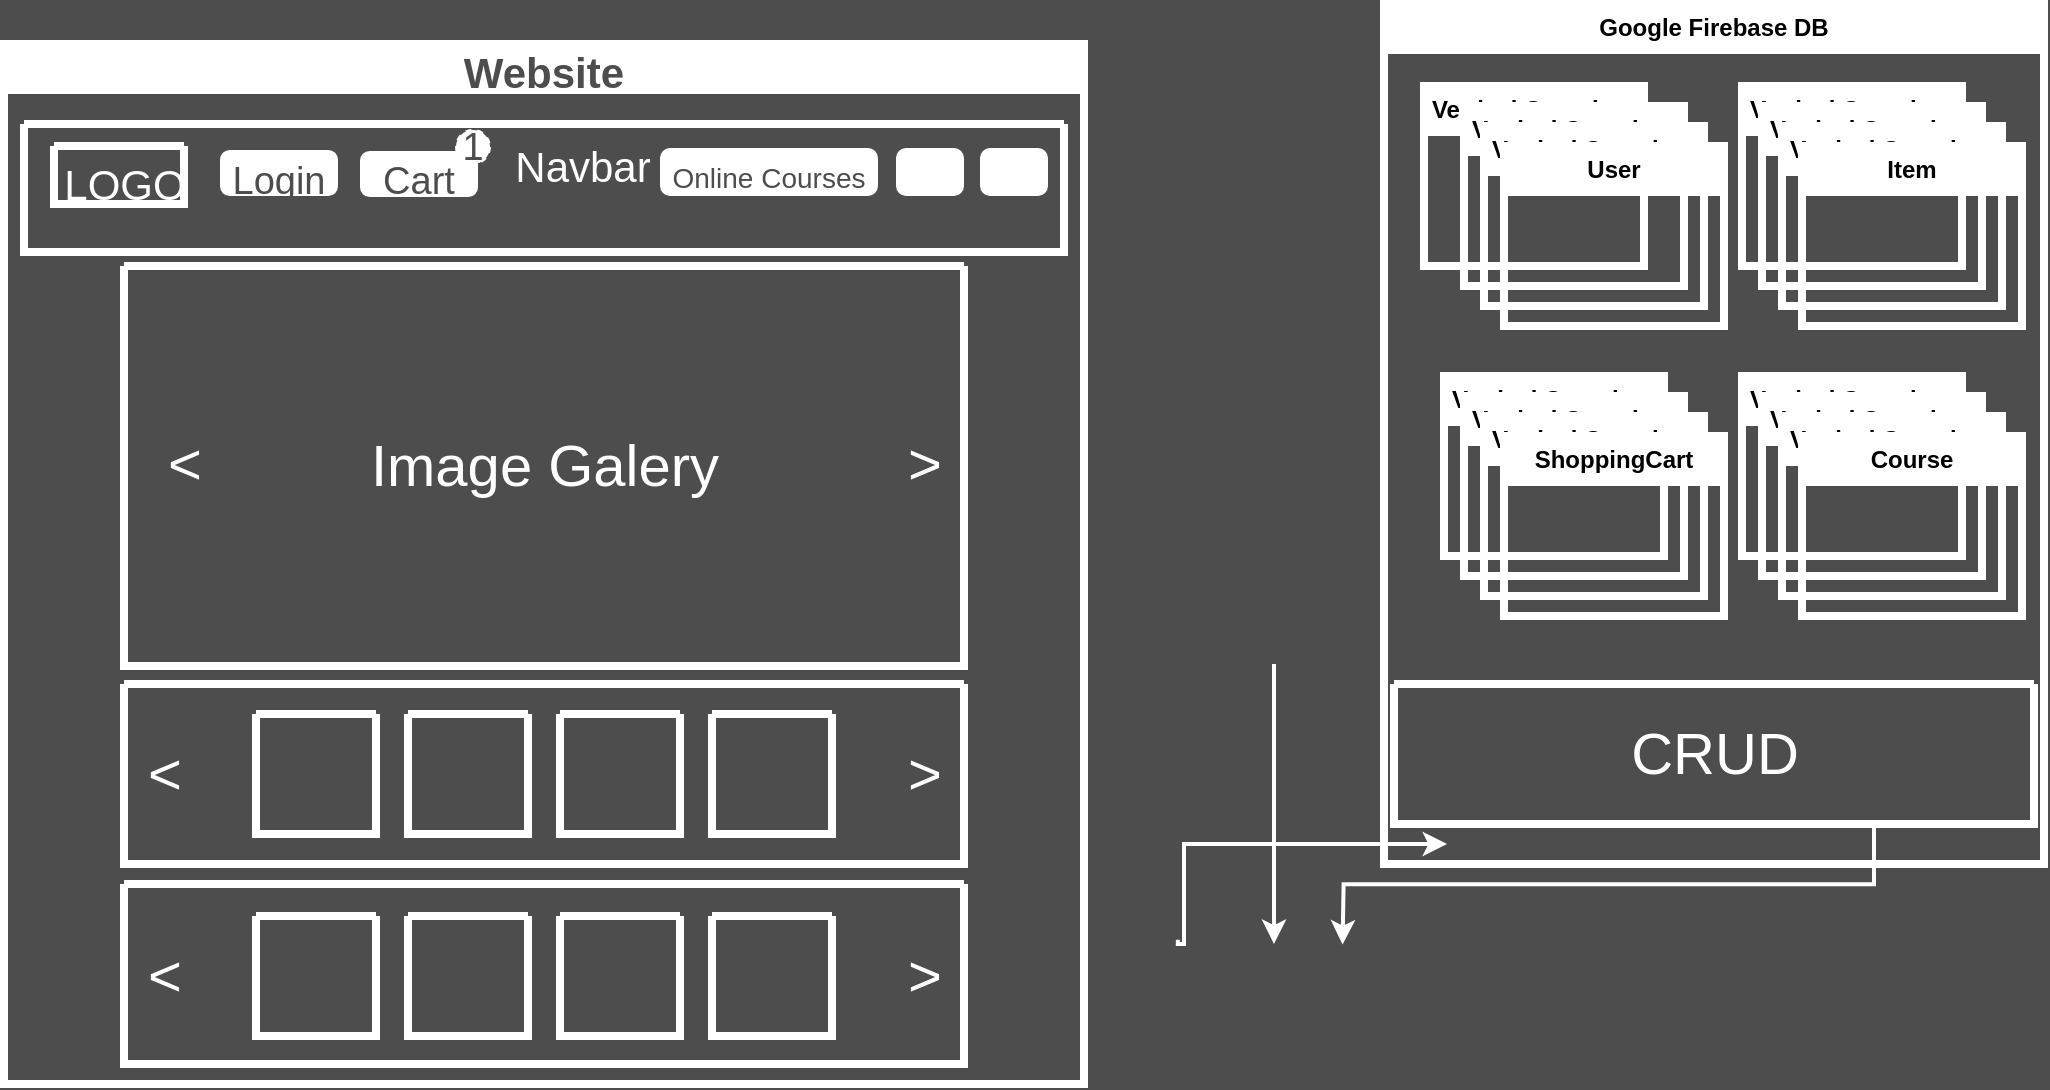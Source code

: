 <mxfile version="20.8.20" type="github">
  <diagram name="‫עמוד-1‬" id="qi8N1jVwXG6zuJL_99tc">
    <mxGraphModel dx="1972" dy="658" grid="1" gridSize="10" guides="1" tooltips="1" connect="1" arrows="1" fold="1" page="1" pageScale="1" pageWidth="850" pageHeight="1100" background="#4D4D4D" math="0" shadow="0">
      <root>
        <mxCell id="0" />
        <mxCell id="1" parent="0" />
        <mxCell id="ImCbX07-H54w_GsQOJgO-1" value="Google Firebase DB" style="swimlane;whiteSpace=wrap;html=1;strokeColor=#FFFFFF;strokeWidth=4;" vertex="1" parent="1">
          <mxGeometry x="510" y="20" width="330" height="430" as="geometry" />
        </mxCell>
        <mxCell id="ImCbX07-H54w_GsQOJgO-2" value="Vertical Container" style="swimlane;whiteSpace=wrap;html=1;strokeColor=#FFFFFF;strokeWidth=4;" vertex="1" parent="ImCbX07-H54w_GsQOJgO-1">
          <mxGeometry x="20" y="41" width="110" height="90" as="geometry" />
        </mxCell>
        <mxCell id="ImCbX07-H54w_GsQOJgO-3" value="Vertical Container" style="swimlane;whiteSpace=wrap;html=1;strokeColor=#FFFFFF;strokeWidth=4;" vertex="1" parent="1">
          <mxGeometry x="550" y="71" width="110" height="90" as="geometry" />
        </mxCell>
        <mxCell id="ImCbX07-H54w_GsQOJgO-4" value="Vertical Container" style="swimlane;whiteSpace=wrap;html=1;strokeColor=#FFFFFF;strokeWidth=4;" vertex="1" parent="1">
          <mxGeometry x="560" y="81" width="110" height="90" as="geometry" />
        </mxCell>
        <mxCell id="ImCbX07-H54w_GsQOJgO-5" value="User" style="swimlane;whiteSpace=wrap;html=1;strokeColor=#FFFFFF;strokeWidth=4;" vertex="1" parent="1">
          <mxGeometry x="570" y="91" width="110" height="90" as="geometry" />
        </mxCell>
        <mxCell id="ImCbX07-H54w_GsQOJgO-26" value="Vertical Container" style="swimlane;whiteSpace=wrap;html=1;strokeColor=#FFFFFF;strokeWidth=4;" vertex="1" parent="1">
          <mxGeometry x="689" y="61" width="110" height="90" as="geometry" />
        </mxCell>
        <mxCell id="ImCbX07-H54w_GsQOJgO-27" value="Vertical Container" style="swimlane;whiteSpace=wrap;html=1;strokeColor=#FFFFFF;strokeWidth=4;" vertex="1" parent="1">
          <mxGeometry x="699" y="71" width="110" height="90" as="geometry" />
        </mxCell>
        <mxCell id="ImCbX07-H54w_GsQOJgO-28" value="Vertical Container" style="swimlane;whiteSpace=wrap;html=1;strokeColor=#FFFFFF;strokeWidth=4;" vertex="1" parent="1">
          <mxGeometry x="709" y="81" width="110" height="90" as="geometry" />
        </mxCell>
        <mxCell id="ImCbX07-H54w_GsQOJgO-29" value="Item" style="swimlane;whiteSpace=wrap;html=1;strokeColor=#FFFFFF;strokeWidth=4;" vertex="1" parent="1">
          <mxGeometry x="719" y="91" width="110" height="90" as="geometry" />
        </mxCell>
        <mxCell id="ImCbX07-H54w_GsQOJgO-30" value="Vertical Container" style="swimlane;whiteSpace=wrap;html=1;strokeColor=#FFFFFF;strokeWidth=4;" vertex="1" parent="1">
          <mxGeometry x="540" y="206" width="110" height="90" as="geometry" />
        </mxCell>
        <mxCell id="ImCbX07-H54w_GsQOJgO-31" value="Vertical Container" style="swimlane;whiteSpace=wrap;html=1;strokeColor=#FFFFFF;strokeWidth=4;" vertex="1" parent="1">
          <mxGeometry x="550" y="216" width="110" height="90" as="geometry" />
        </mxCell>
        <mxCell id="ImCbX07-H54w_GsQOJgO-32" value="Vertical Container" style="swimlane;whiteSpace=wrap;html=1;strokeColor=#FFFFFF;strokeWidth=4;" vertex="1" parent="1">
          <mxGeometry x="560" y="226" width="110" height="90" as="geometry" />
        </mxCell>
        <mxCell id="ImCbX07-H54w_GsQOJgO-33" value="ShoppingCart" style="swimlane;whiteSpace=wrap;html=1;strokeColor=#FFFFFF;strokeWidth=4;" vertex="1" parent="1">
          <mxGeometry x="570" y="236" width="110" height="90" as="geometry" />
        </mxCell>
        <mxCell id="ImCbX07-H54w_GsQOJgO-34" value="Vertical Container" style="swimlane;whiteSpace=wrap;html=1;strokeColor=#FFFFFF;strokeWidth=4;" vertex="1" parent="1">
          <mxGeometry x="689" y="206" width="110" height="90" as="geometry" />
        </mxCell>
        <mxCell id="ImCbX07-H54w_GsQOJgO-35" value="Vertical Container" style="swimlane;whiteSpace=wrap;html=1;strokeColor=#FFFFFF;strokeWidth=4;" vertex="1" parent="1">
          <mxGeometry x="699" y="216" width="110" height="90" as="geometry" />
        </mxCell>
        <mxCell id="ImCbX07-H54w_GsQOJgO-36" value="Vertical Container" style="swimlane;whiteSpace=wrap;html=1;strokeColor=#FFFFFF;strokeWidth=4;" vertex="1" parent="1">
          <mxGeometry x="709" y="226" width="110" height="90" as="geometry" />
        </mxCell>
        <mxCell id="ImCbX07-H54w_GsQOJgO-37" value="Course" style="swimlane;whiteSpace=wrap;html=1;strokeColor=#FFFFFF;strokeWidth=4;" vertex="1" parent="1">
          <mxGeometry x="719" y="236" width="110" height="90" as="geometry" />
        </mxCell>
        <mxCell id="ImCbX07-H54w_GsQOJgO-125" style="edgeStyle=orthogonalEdgeStyle;rounded=0;orthogonalLoop=1;jettySize=auto;html=1;exitX=0.75;exitY=1;exitDx=0;exitDy=0;entryX=0.627;entryY=0.002;entryDx=0;entryDy=0;entryPerimeter=0;fontSize=14;fontColor=#4D4D4D;strokeColor=#FFFFFF;strokeWidth=2;" edge="1" parent="1" source="ImCbX07-H54w_GsQOJgO-39">
          <mxGeometry relative="1" as="geometry">
            <mxPoint x="489.29" y="490.28" as="targetPoint" />
          </mxGeometry>
        </mxCell>
        <mxCell id="ImCbX07-H54w_GsQOJgO-127" style="edgeStyle=orthogonalEdgeStyle;rounded=0;orthogonalLoop=1;jettySize=auto;html=1;entryX=0.5;entryY=0;entryDx=0;entryDy=0;strokeColor=#FFFFFF;strokeWidth=2;fontSize=14;fontColor=#4D4D4D;" edge="1" parent="1">
          <mxGeometry relative="1" as="geometry">
            <mxPoint x="455" y="360" as="sourcePoint" />
            <mxPoint x="455" y="490" as="targetPoint" />
            <Array as="points">
              <mxPoint x="455" y="350" />
            </Array>
          </mxGeometry>
        </mxCell>
        <mxCell id="ImCbX07-H54w_GsQOJgO-39" value="" style="swimlane;startSize=0;strokeColor=#FFFFFF;strokeWidth=4;" vertex="1" parent="1">
          <mxGeometry x="515" y="360" width="320" height="70" as="geometry" />
        </mxCell>
        <mxCell id="ImCbX07-H54w_GsQOJgO-40" value="&lt;font style=&quot;font-size: 29px;&quot; color=&quot;#ffffff&quot;&gt;CRUD&lt;/font&gt;" style="text;html=1;align=center;verticalAlign=middle;resizable=0;points=[];autosize=1;strokeColor=none;fillColor=none;" vertex="1" parent="ImCbX07-H54w_GsQOJgO-39">
          <mxGeometry x="105" y="10" width="110" height="50" as="geometry" />
        </mxCell>
        <mxCell id="ImCbX07-H54w_GsQOJgO-41" value="&lt;font color=&quot;#4d4d4d&quot; style=&quot;font-size: 21px;&quot;&gt;Website&lt;/font&gt;" style="swimlane;whiteSpace=wrap;html=1;strokeColor=#FFFFFF;strokeWidth=4;fontSize=29;fontColor=#FFFFFF;" vertex="1" parent="1">
          <mxGeometry x="-180" y="40" width="540" height="520" as="geometry" />
        </mxCell>
        <mxCell id="ImCbX07-H54w_GsQOJgO-94" value="" style="swimlane;startSize=0;strokeColor=#FFFFFF;strokeWidth=4;fontSize=21;fontColor=#4D4D4D;" vertex="1" parent="ImCbX07-H54w_GsQOJgO-41">
          <mxGeometry x="10" y="40" width="520" height="64" as="geometry" />
        </mxCell>
        <mxCell id="ImCbX07-H54w_GsQOJgO-95" value="&lt;font color=&quot;#ffffff&quot;&gt;Navbar&lt;/font&gt;" style="text;html=1;align=center;verticalAlign=middle;resizable=0;points=[];autosize=1;strokeColor=none;fillColor=none;fontSize=21;fontColor=#4D4D4D;" vertex="1" parent="ImCbX07-H54w_GsQOJgO-94">
          <mxGeometry x="234" y="1" width="90" height="40" as="geometry" />
        </mxCell>
        <mxCell id="ImCbX07-H54w_GsQOJgO-96" value="" style="swimlane;startSize=0;strokeColor=#FFFFFF;strokeWidth=4;fontSize=21;fontColor=#FFFFFF;" vertex="1" parent="ImCbX07-H54w_GsQOJgO-94">
          <mxGeometry x="15" y="11" width="65" height="29" as="geometry" />
        </mxCell>
        <mxCell id="ImCbX07-H54w_GsQOJgO-98" value="" style="rounded=1;whiteSpace=wrap;html=1;strokeColor=#FFFFFF;strokeWidth=4;fontSize=21;fontColor=#FFFFFF;" vertex="1" parent="ImCbX07-H54w_GsQOJgO-94">
          <mxGeometry x="480" y="14" width="30" height="20" as="geometry" />
        </mxCell>
        <mxCell id="ImCbX07-H54w_GsQOJgO-107" value="&lt;font style=&quot;font-size: 19px;&quot; color=&quot;#4d4d4d&quot;&gt;Login&lt;/font&gt;" style="rounded=1;whiteSpace=wrap;html=1;strokeColor=#FFFFFF;strokeWidth=4;fontSize=29;fontColor=#FFFFFF;" vertex="1" parent="ImCbX07-H54w_GsQOJgO-94">
          <mxGeometry x="100" y="15" width="55" height="19" as="geometry" />
        </mxCell>
        <mxCell id="ImCbX07-H54w_GsQOJgO-108" value="&lt;font style=&quot;font-size: 19px;&quot; color=&quot;#4d4d4d&quot;&gt;Cart&lt;/font&gt;" style="rounded=1;whiteSpace=wrap;html=1;strokeColor=#FFFFFF;strokeWidth=4;fontSize=29;fontColor=#FFFFFF;" vertex="1" parent="ImCbX07-H54w_GsQOJgO-94">
          <mxGeometry x="170" y="15.5" width="55" height="19" as="geometry" />
        </mxCell>
        <mxCell id="ImCbX07-H54w_GsQOJgO-109" value="1" style="ellipse;whiteSpace=wrap;html=1;aspect=fixed;strokeColor=#FFFFFF;strokeWidth=1;fontSize=19;fontColor=#4D4D4D;dashed=1;" vertex="1" parent="ImCbX07-H54w_GsQOJgO-94">
          <mxGeometry x="216" y="3" width="17" height="17" as="geometry" />
        </mxCell>
        <mxCell id="ImCbX07-H54w_GsQOJgO-102" value="" style="swimlane;startSize=0;strokeColor=#FFFFFF;strokeWidth=4;fontSize=21;fontColor=#FFFFFF;" vertex="1" parent="ImCbX07-H54w_GsQOJgO-41">
          <mxGeometry x="60" y="111" width="420" height="200" as="geometry" />
        </mxCell>
        <mxCell id="ImCbX07-H54w_GsQOJgO-103" value="&lt;font style=&quot;font-size: 29px;&quot;&gt;Image Galery&lt;/font&gt;" style="text;html=1;align=center;verticalAlign=middle;resizable=0;points=[];autosize=1;strokeColor=none;fillColor=none;fontSize=21;fontColor=#FFFFFF;" vertex="1" parent="ImCbX07-H54w_GsQOJgO-102">
          <mxGeometry x="110" y="75" width="200" height="50" as="geometry" />
        </mxCell>
        <mxCell id="ImCbX07-H54w_GsQOJgO-110" value="" style="swimlane;startSize=0;strokeColor=#FFFFFF;strokeWidth=4;fontSize=14;fontColor=#4D4D4D;" vertex="1" parent="ImCbX07-H54w_GsQOJgO-41">
          <mxGeometry x="60" y="320" width="420" height="90" as="geometry" />
        </mxCell>
        <mxCell id="ImCbX07-H54w_GsQOJgO-112" value="" style="swimlane;startSize=0;strokeColor=#FFFFFF;strokeWidth=4;fontSize=14;fontColor=#4D4D4D;" vertex="1" parent="ImCbX07-H54w_GsQOJgO-110">
          <mxGeometry x="66" y="15" width="60" height="60" as="geometry" />
        </mxCell>
        <mxCell id="ImCbX07-H54w_GsQOJgO-121" value="&amp;lt;" style="text;html=1;align=center;verticalAlign=middle;resizable=0;points=[];autosize=1;strokeColor=none;fillColor=none;fontSize=29;fontColor=#FFFFFF;" vertex="1" parent="ImCbX07-H54w_GsQOJgO-110">
          <mxGeometry y="20" width="40" height="50" as="geometry" />
        </mxCell>
        <mxCell id="ImCbX07-H54w_GsQOJgO-122" value="&amp;gt;" style="text;html=1;align=center;verticalAlign=middle;resizable=0;points=[];autosize=1;strokeColor=none;fillColor=none;fontSize=29;fontColor=#FFFFFF;" vertex="1" parent="ImCbX07-H54w_GsQOJgO-110">
          <mxGeometry x="380" y="20" width="40" height="50" as="geometry" />
        </mxCell>
        <mxCell id="ImCbX07-H54w_GsQOJgO-111" value="" style="swimlane;startSize=0;strokeColor=#FFFFFF;strokeWidth=4;fontSize=14;fontColor=#4D4D4D;" vertex="1" parent="ImCbX07-H54w_GsQOJgO-41">
          <mxGeometry x="60" y="420" width="420" height="90" as="geometry" />
        </mxCell>
        <mxCell id="ImCbX07-H54w_GsQOJgO-120" value="&amp;lt;" style="text;html=1;align=center;verticalAlign=middle;resizable=0;points=[];autosize=1;strokeColor=none;fillColor=none;fontSize=29;fontColor=#FFFFFF;" vertex="1" parent="ImCbX07-H54w_GsQOJgO-111">
          <mxGeometry y="21" width="40" height="50" as="geometry" />
        </mxCell>
        <mxCell id="ImCbX07-H54w_GsQOJgO-123" value="&amp;gt;" style="text;html=1;align=center;verticalAlign=middle;resizable=0;points=[];autosize=1;strokeColor=none;fillColor=none;fontSize=29;fontColor=#FFFFFF;" vertex="1" parent="ImCbX07-H54w_GsQOJgO-111">
          <mxGeometry x="380" y="21" width="40" height="50" as="geometry" />
        </mxCell>
        <mxCell id="ImCbX07-H54w_GsQOJgO-97" value="LOGO" style="text;html=1;align=center;verticalAlign=middle;resizable=0;points=[];autosize=1;strokeColor=none;fillColor=none;fontSize=21;fontColor=#FFFFFF;" vertex="1" parent="1">
          <mxGeometry x="-160" y="90" width="80" height="40" as="geometry" />
        </mxCell>
        <mxCell id="ImCbX07-H54w_GsQOJgO-99" value="" style="rounded=1;whiteSpace=wrap;html=1;strokeColor=#FFFFFF;strokeWidth=4;fontSize=21;fontColor=#FFFFFF;" vertex="1" parent="1">
          <mxGeometry x="268" y="94" width="30" height="20" as="geometry" />
        </mxCell>
        <mxCell id="ImCbX07-H54w_GsQOJgO-100" value="&lt;font style=&quot;font-size: 14px;&quot; color=&quot;#4d4d4d&quot;&gt;Online Courses&lt;/font&gt;" style="rounded=1;whiteSpace=wrap;html=1;strokeColor=#FFFFFF;strokeWidth=4;fontSize=21;fontColor=#FFFFFF;" vertex="1" parent="1">
          <mxGeometry x="150" y="94" width="105" height="20" as="geometry" />
        </mxCell>
        <mxCell id="ImCbX07-H54w_GsQOJgO-105" value="&amp;lt;" style="text;html=1;align=center;verticalAlign=middle;resizable=0;points=[];autosize=1;strokeColor=none;fillColor=none;fontSize=29;fontColor=#FFFFFF;" vertex="1" parent="1">
          <mxGeometry x="-110" y="225" width="40" height="50" as="geometry" />
        </mxCell>
        <mxCell id="ImCbX07-H54w_GsQOJgO-106" value="&amp;gt;" style="text;html=1;align=center;verticalAlign=middle;resizable=0;points=[];autosize=1;strokeColor=none;fillColor=none;fontSize=29;fontColor=#FFFFFF;" vertex="1" parent="1">
          <mxGeometry x="260" y="225" width="40" height="50" as="geometry" />
        </mxCell>
        <mxCell id="ImCbX07-H54w_GsQOJgO-113" value="" style="swimlane;startSize=0;strokeColor=#FFFFFF;strokeWidth=4;fontSize=14;fontColor=#4D4D4D;" vertex="1" parent="1">
          <mxGeometry x="22" y="375" width="60" height="60" as="geometry" />
        </mxCell>
        <mxCell id="ImCbX07-H54w_GsQOJgO-114" value="" style="swimlane;startSize=0;strokeColor=#FFFFFF;strokeWidth=4;fontSize=14;fontColor=#4D4D4D;" vertex="1" parent="1">
          <mxGeometry x="98" y="375" width="60" height="60" as="geometry" />
        </mxCell>
        <mxCell id="ImCbX07-H54w_GsQOJgO-115" value="" style="swimlane;startSize=0;strokeColor=#FFFFFF;strokeWidth=4;fontSize=14;fontColor=#4D4D4D;" vertex="1" parent="1">
          <mxGeometry x="174" y="375" width="60" height="60" as="geometry" />
        </mxCell>
        <mxCell id="ImCbX07-H54w_GsQOJgO-116" value="" style="swimlane;startSize=0;strokeColor=#FFFFFF;strokeWidth=4;fontSize=14;fontColor=#4D4D4D;" vertex="1" parent="1">
          <mxGeometry x="-54" y="476" width="60" height="60" as="geometry" />
        </mxCell>
        <mxCell id="ImCbX07-H54w_GsQOJgO-117" value="" style="swimlane;startSize=0;strokeColor=#FFFFFF;strokeWidth=4;fontSize=14;fontColor=#4D4D4D;" vertex="1" parent="1">
          <mxGeometry x="22" y="476" width="60" height="60" as="geometry" />
        </mxCell>
        <mxCell id="ImCbX07-H54w_GsQOJgO-118" value="" style="swimlane;startSize=0;strokeColor=#FFFFFF;strokeWidth=4;fontSize=14;fontColor=#4D4D4D;" vertex="1" parent="1">
          <mxGeometry x="98" y="476" width="60" height="60" as="geometry" />
        </mxCell>
        <mxCell id="ImCbX07-H54w_GsQOJgO-119" value="" style="swimlane;startSize=0;strokeColor=#FFFFFF;strokeWidth=4;fontSize=14;fontColor=#4D4D4D;" vertex="1" parent="1">
          <mxGeometry x="174" y="476" width="60" height="60" as="geometry" />
        </mxCell>
        <mxCell id="ImCbX07-H54w_GsQOJgO-129" style="edgeStyle=orthogonalEdgeStyle;rounded=0;orthogonalLoop=1;jettySize=auto;html=1;exitX=0.322;exitY=-0.015;exitDx=0;exitDy=0;entryX=0.083;entryY=1.143;entryDx=0;entryDy=0;entryPerimeter=0;strokeColor=#FFFFFF;strokeWidth=2;fontSize=14;fontColor=#4D4D4D;exitPerimeter=0;" edge="1" parent="1" target="ImCbX07-H54w_GsQOJgO-39">
          <mxGeometry relative="1" as="geometry">
            <mxPoint x="406.94" y="487.9" as="sourcePoint" />
            <Array as="points">
              <mxPoint x="407" y="490" />
              <mxPoint x="410" y="490" />
            </Array>
          </mxGeometry>
        </mxCell>
      </root>
    </mxGraphModel>
  </diagram>
</mxfile>
